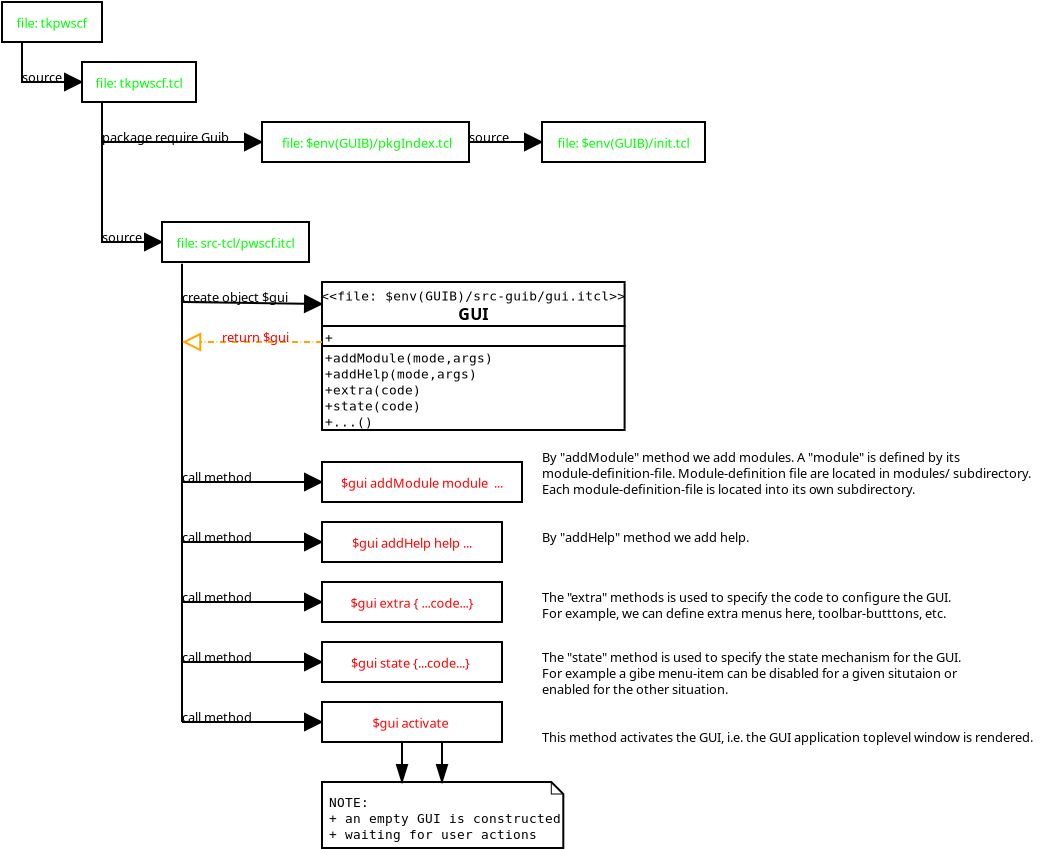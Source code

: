 <?xml version="1.0" encoding="UTF-8"?>
<dia:diagram xmlns:dia="http://www.lysator.liu.se/~alla/dia/"><dia:layer name="Background" visible="true"><dia:object type="Flowchart - Box" version="0" id="O0"><dia:attribute name="obj_pos"><dia:point val="1,1"/></dia:attribute><dia:attribute name="obj_bb"><dia:rectangle val="0.95,0.95;6.05,3.05"/></dia:attribute><dia:attribute name="elem_corner"><dia:point val="1,1"/></dia:attribute><dia:attribute name="elem_width"><dia:real val="5"/></dia:attribute><dia:attribute name="elem_height"><dia:real val="2"/></dia:attribute><dia:attribute name="show_background"><dia:boolean val="true"/></dia:attribute><dia:attribute name="padding"><dia:real val="0.5"/></dia:attribute><dia:attribute name="text"><dia:composite type="text"><dia:attribute name="string"><dia:string>#file: tkpwscf#</dia:string></dia:attribute><dia:attribute name="font"><dia:font family="sans" style="0" name="Courier"/></dia:attribute><dia:attribute name="height"><dia:real val="0.8"/></dia:attribute><dia:attribute name="pos"><dia:point val="3.5,2.3"/></dia:attribute><dia:attribute name="color"><dia:color val="#00ff00"/></dia:attribute><dia:attribute name="alignment"><dia:enum val="1"/></dia:attribute></dia:composite></dia:attribute></dia:object><dia:object type="Flowchart - Box" version="0" id="O1"><dia:attribute name="obj_pos"><dia:point val="5,4"/></dia:attribute><dia:attribute name="obj_bb"><dia:rectangle val="4.95,3.95;10.75,6.05"/></dia:attribute><dia:attribute name="elem_corner"><dia:point val="5,4"/></dia:attribute><dia:attribute name="elem_width"><dia:real val="5.7"/></dia:attribute><dia:attribute name="elem_height"><dia:real val="2"/></dia:attribute><dia:attribute name="show_background"><dia:boolean val="true"/></dia:attribute><dia:attribute name="padding"><dia:real val="0.5"/></dia:attribute><dia:attribute name="text"><dia:composite type="text"><dia:attribute name="string"><dia:string>#file: tkpwscf.tcl#</dia:string></dia:attribute><dia:attribute name="font"><dia:font family="sans" style="0" name="Courier"/></dia:attribute><dia:attribute name="height"><dia:real val="0.8"/></dia:attribute><dia:attribute name="pos"><dia:point val="7.85,5.3"/></dia:attribute><dia:attribute name="color"><dia:color val="#00ff00"/></dia:attribute><dia:attribute name="alignment"><dia:enum val="1"/></dia:attribute></dia:composite></dia:attribute></dia:object><dia:object type="Flowchart - Box" version="0" id="O2"><dia:attribute name="obj_pos"><dia:point val="14,7"/></dia:attribute><dia:attribute name="obj_bb"><dia:rectangle val="13.95,6.95;24.4,9.05"/></dia:attribute><dia:attribute name="elem_corner"><dia:point val="14,7"/></dia:attribute><dia:attribute name="elem_width"><dia:real val="10.35"/></dia:attribute><dia:attribute name="elem_height"><dia:real val="2"/></dia:attribute><dia:attribute name="show_background"><dia:boolean val="true"/></dia:attribute><dia:attribute name="padding"><dia:real val="0.5"/></dia:attribute><dia:attribute name="text"><dia:composite type="text"><dia:attribute name="string"><dia:string># file: $env(GUIB)/pkgIndex.tcl#</dia:string></dia:attribute><dia:attribute name="font"><dia:font family="sans" style="0" name="Courier"/></dia:attribute><dia:attribute name="height"><dia:real val="0.8"/></dia:attribute><dia:attribute name="pos"><dia:point val="19.175,8.3"/></dia:attribute><dia:attribute name="color"><dia:color val="#00ff00"/></dia:attribute><dia:attribute name="alignment"><dia:enum val="1"/></dia:attribute></dia:composite></dia:attribute></dia:object><dia:object type="Standard - Text" version="0" id="O3"><dia:attribute name="obj_pos"><dia:point val="7,21"/></dia:attribute><dia:attribute name="obj_bb"><dia:rectangle val="7,20.3;7,21.3"/></dia:attribute><dia:attribute name="text"><dia:composite type="text"><dia:attribute name="string"><dia:string>##</dia:string></dia:attribute><dia:attribute name="font"><dia:font family="sans" style="0" name="Courier"/></dia:attribute><dia:attribute name="height"><dia:real val="0.8"/></dia:attribute><dia:attribute name="pos"><dia:point val="7,21"/></dia:attribute><dia:attribute name="color"><dia:color val="#000000"/></dia:attribute><dia:attribute name="alignment"><dia:enum val="0"/></dia:attribute></dia:composite></dia:attribute></dia:object><dia:object type="Flowchart - Box" version="0" id="O4"><dia:attribute name="obj_pos"><dia:point val="28,7"/></dia:attribute><dia:attribute name="obj_bb"><dia:rectangle val="27.95,6.95;36.2,9.05"/></dia:attribute><dia:attribute name="elem_corner"><dia:point val="28,7"/></dia:attribute><dia:attribute name="elem_width"><dia:real val="8.15"/></dia:attribute><dia:attribute name="elem_height"><dia:real val="2"/></dia:attribute><dia:attribute name="show_background"><dia:boolean val="true"/></dia:attribute><dia:attribute name="padding"><dia:real val="0.5"/></dia:attribute><dia:attribute name="text"><dia:composite type="text"><dia:attribute name="string"><dia:string>#file: $env(GUIB)/init.tcl#</dia:string></dia:attribute><dia:attribute name="font"><dia:font family="sans" style="0" name="Courier"/></dia:attribute><dia:attribute name="height"><dia:real val="0.8"/></dia:attribute><dia:attribute name="pos"><dia:point val="32.075,8.3"/></dia:attribute><dia:attribute name="color"><dia:color val="#00ff00"/></dia:attribute><dia:attribute name="alignment"><dia:enum val="1"/></dia:attribute></dia:composite></dia:attribute></dia:object><dia:object type="Standard - ZigZagLine" version="0" id="O5"><dia:attribute name="obj_pos"><dia:point val="2,3"/></dia:attribute><dia:attribute name="obj_bb"><dia:rectangle val="1.95,2.95;5.071,5.05"/></dia:attribute><dia:attribute name="orth_points"><dia:point val="2,3"/><dia:point val="2,5"/><dia:point val="5,5"/><dia:point val="5,5"/></dia:attribute><dia:attribute name="orth_orient"><dia:enum val="1"/><dia:enum val="0"/><dia:enum val="1"/></dia:attribute><dia:attribute name="end_arrow"><dia:enum val="3"/></dia:attribute><dia:attribute name="end_arrow_length"><dia:real val="0.8"/></dia:attribute><dia:attribute name="end_arrow_width"><dia:real val="0.8"/></dia:attribute></dia:object><dia:object type="Standard - ZigZagLine" version="0" id="O6"><dia:attribute name="obj_pos"><dia:point val="6,6"/></dia:attribute><dia:attribute name="obj_bb"><dia:rectangle val="5.95,5.95;14.071,8.05"/></dia:attribute><dia:attribute name="orth_points"><dia:point val="6,6"/><dia:point val="6,8"/><dia:point val="14,8"/><dia:point val="14,8"/></dia:attribute><dia:attribute name="orth_orient"><dia:enum val="1"/><dia:enum val="0"/><dia:enum val="1"/></dia:attribute><dia:attribute name="end_arrow"><dia:enum val="3"/></dia:attribute><dia:attribute name="end_arrow_length"><dia:real val="0.8"/></dia:attribute><dia:attribute name="end_arrow_width"><dia:real val="0.8"/></dia:attribute></dia:object><dia:object type="Standard - ZigZagLine" version="0" id="O7"><dia:attribute name="obj_pos"><dia:point val="6,8"/></dia:attribute><dia:attribute name="obj_bb"><dia:rectangle val="5.95,7.95;9.071,13.05"/></dia:attribute><dia:attribute name="orth_points"><dia:point val="6,8"/><dia:point val="6,13"/><dia:point val="9,13"/><dia:point val="9,13"/></dia:attribute><dia:attribute name="orth_orient"><dia:enum val="1"/><dia:enum val="0"/><dia:enum val="1"/></dia:attribute><dia:attribute name="end_arrow"><dia:enum val="3"/></dia:attribute><dia:attribute name="end_arrow_length"><dia:real val="0.8"/></dia:attribute><dia:attribute name="end_arrow_width"><dia:real val="0.8"/></dia:attribute></dia:object><dia:object type="Flowchart - Box" version="0" id="O8"><dia:attribute name="obj_pos"><dia:point val="9,12"/></dia:attribute><dia:attribute name="obj_bb"><dia:rectangle val="8.95,11.95;16.4,14.05"/></dia:attribute><dia:attribute name="elem_corner"><dia:point val="9,12"/></dia:attribute><dia:attribute name="elem_width"><dia:real val="7.35"/></dia:attribute><dia:attribute name="elem_height"><dia:real val="2"/></dia:attribute><dia:attribute name="show_background"><dia:boolean val="true"/></dia:attribute><dia:attribute name="padding"><dia:real val="0.5"/></dia:attribute><dia:attribute name="text"><dia:composite type="text"><dia:attribute name="string"><dia:string>#file: src-tcl/pwscf.itcl#</dia:string></dia:attribute><dia:attribute name="font"><dia:font family="sans" style="0" name="Courier"/></dia:attribute><dia:attribute name="height"><dia:real val="0.8"/></dia:attribute><dia:attribute name="pos"><dia:point val="12.675,13.3"/></dia:attribute><dia:attribute name="color"><dia:color val="#00ff00"/></dia:attribute><dia:attribute name="alignment"><dia:enum val="1"/></dia:attribute></dia:composite></dia:attribute></dia:object><dia:object type="Standard - Text" version="0" id="O9"><dia:attribute name="obj_pos"><dia:point val="2,5"/></dia:attribute><dia:attribute name="obj_bb"><dia:rectangle val="2,4.3;4.1,5.3"/></dia:attribute><dia:attribute name="text"><dia:composite type="text"><dia:attribute name="string"><dia:string>#source#</dia:string></dia:attribute><dia:attribute name="font"><dia:font family="sans" style="0" name="Courier"/></dia:attribute><dia:attribute name="height"><dia:real val="0.8"/></dia:attribute><dia:attribute name="pos"><dia:point val="2,5"/></dia:attribute><dia:attribute name="color"><dia:color val="#000000"/></dia:attribute><dia:attribute name="alignment"><dia:enum val="0"/></dia:attribute></dia:composite></dia:attribute></dia:object><dia:object type="Standard - Text" version="0" id="O10"><dia:attribute name="obj_pos"><dia:point val="24.35,8"/></dia:attribute><dia:attribute name="obj_bb"><dia:rectangle val="24.35,7.3;26.45,8.3"/></dia:attribute><dia:attribute name="text"><dia:composite type="text"><dia:attribute name="string"><dia:string>#source#</dia:string></dia:attribute><dia:attribute name="font"><dia:font family="sans" style="0" name="Courier"/></dia:attribute><dia:attribute name="height"><dia:real val="0.8"/></dia:attribute><dia:attribute name="pos"><dia:point val="24.35,8"/></dia:attribute><dia:attribute name="color"><dia:color val="#000000"/></dia:attribute><dia:attribute name="alignment"><dia:enum val="0"/></dia:attribute></dia:composite></dia:attribute><dia:connections><dia:connection handle="0" to="O2" connection="8"/></dia:connections></dia:object><dia:object type="Standard - Text" version="0" id="O11"><dia:attribute name="obj_pos"><dia:point val="6,8"/></dia:attribute><dia:attribute name="obj_bb"><dia:rectangle val="6,7.3;12.7,8.3"/></dia:attribute><dia:attribute name="text"><dia:composite type="text"><dia:attribute name="string"><dia:string>#package require Guib#</dia:string></dia:attribute><dia:attribute name="font"><dia:font family="sans" style="0" name="Courier"/></dia:attribute><dia:attribute name="height"><dia:real val="0.8"/></dia:attribute><dia:attribute name="pos"><dia:point val="6,8"/></dia:attribute><dia:attribute name="color"><dia:color val="#000000"/></dia:attribute><dia:attribute name="alignment"><dia:enum val="0"/></dia:attribute></dia:composite></dia:attribute></dia:object><dia:object type="Standard - Text" version="0" id="O12"><dia:attribute name="obj_pos"><dia:point val="6,13"/></dia:attribute><dia:attribute name="obj_bb"><dia:rectangle val="6,12.3;8.1,13.3"/></dia:attribute><dia:attribute name="text"><dia:composite type="text"><dia:attribute name="string"><dia:string>#source#</dia:string></dia:attribute><dia:attribute name="font"><dia:font family="sans" style="0" name="Courier"/></dia:attribute><dia:attribute name="height"><dia:real val="0.8"/></dia:attribute><dia:attribute name="pos"><dia:point val="6,13"/></dia:attribute><dia:attribute name="color"><dia:color val="#000000"/></dia:attribute><dia:attribute name="alignment"><dia:enum val="0"/></dia:attribute></dia:composite></dia:attribute></dia:object><dia:object type="Standard - Line" version="0" id="O13"><dia:attribute name="obj_pos"><dia:point val="24.35,8"/></dia:attribute><dia:attribute name="obj_bb"><dia:rectangle val="24.3,7.2;28.05,8.8"/></dia:attribute><dia:attribute name="conn_endpoints"><dia:point val="24.35,8"/><dia:point val="28,8"/></dia:attribute><dia:attribute name="numcp"><dia:int val="1"/></dia:attribute><dia:attribute name="end_arrow"><dia:enum val="3"/></dia:attribute><dia:attribute name="end_arrow_length"><dia:real val="0.8"/></dia:attribute><dia:attribute name="end_arrow_width"><dia:real val="0.8"/></dia:attribute><dia:connections><dia:connection handle="0" to="O2" connection="8"/><dia:connection handle="1" to="O4" connection="7"/></dia:connections></dia:object><dia:object type="UML - Class" version="0" id="O14"><dia:attribute name="obj_pos"><dia:point val="17,15"/></dia:attribute><dia:attribute name="obj_bb"><dia:rectangle val="16.95,14.95;30.95,22.45"/></dia:attribute><dia:attribute name="elem_corner"><dia:point val="17,15"/></dia:attribute><dia:attribute name="elem_width"><dia:real val="13.9"/></dia:attribute><dia:attribute name="elem_height"><dia:real val="7.4"/></dia:attribute><dia:attribute name="name"><dia:string>#GUI#</dia:string></dia:attribute><dia:attribute name="stereotype"><dia:string>#file: $env(GUIB)/src-guib/gui.itcl#</dia:string></dia:attribute><dia:attribute name="comment"><dia:string>##</dia:string></dia:attribute><dia:attribute name="abstract"><dia:boolean val="false"/></dia:attribute><dia:attribute name="suppress_attributes"><dia:boolean val="false"/></dia:attribute><dia:attribute name="suppress_operations"><dia:boolean val="false"/></dia:attribute><dia:attribute name="visible_attributes"><dia:boolean val="true"/></dia:attribute><dia:attribute name="visible_operations"><dia:boolean val="true"/></dia:attribute><dia:attribute name="visible_comments"><dia:boolean val="false"/></dia:attribute><dia:attribute name="foreground_color"><dia:color val="#000000"/></dia:attribute><dia:attribute name="background_color"><dia:color val="#ffffff"/></dia:attribute><dia:attribute name="normal_font"><dia:font family="monospace" style="0" name="Courier"/></dia:attribute><dia:attribute name="abstract_font"><dia:font family="monospace" style="88" name="Courier"/></dia:attribute><dia:attribute name="polymorphic_font"><dia:font family="monospace" style="8" name="Courier"/></dia:attribute><dia:attribute name="classname_font"><dia:font family="sans" style="80" name="Courier"/></dia:attribute><dia:attribute name="abstract_classname_font"><dia:font family="sans" style="88" name="Courier"/></dia:attribute><dia:attribute name="comment_font"><dia:font family="sans" style="8" name="Courier"/></dia:attribute><dia:attribute name="font_height"><dia:real val="0.8"/></dia:attribute><dia:attribute name="polymorphic_font_height"><dia:real val="0.8"/></dia:attribute><dia:attribute name="abstract_font_height"><dia:real val="0.8"/></dia:attribute><dia:attribute name="classname_font_height"><dia:real val="1"/></dia:attribute><dia:attribute name="abstract_classname_font_height"><dia:real val="1"/></dia:attribute><dia:attribute name="comment_font_height"><dia:real val="1"/></dia:attribute><dia:attribute name="attributes"><dia:composite type="umlattribute"><dia:attribute name="name"><dia:string>##</dia:string></dia:attribute><dia:attribute name="type"><dia:string>##</dia:string></dia:attribute><dia:attribute name="value"><dia:string>##</dia:string></dia:attribute><dia:attribute name="comment"><dia:string>##</dia:string></dia:attribute><dia:attribute name="visibility"><dia:enum val="0"/></dia:attribute><dia:attribute name="abstract"><dia:boolean val="false"/></dia:attribute><dia:attribute name="class_scope"><dia:boolean val="false"/></dia:attribute></dia:composite></dia:attribute><dia:attribute name="operations"><dia:composite type="umloperation"><dia:attribute name="name"><dia:string>#addModule#</dia:string></dia:attribute><dia:attribute name="stereotype"><dia:string>##</dia:string></dia:attribute><dia:attribute name="type"><dia:string>##</dia:string></dia:attribute><dia:attribute name="visibility"><dia:enum val="0"/></dia:attribute><dia:attribute name="comment"><dia:string>##</dia:string></dia:attribute><dia:attribute name="abstract"><dia:boolean val="false"/></dia:attribute><dia:attribute name="inheritance_type"><dia:enum val="2"/></dia:attribute><dia:attribute name="query"><dia:boolean val="false"/></dia:attribute><dia:attribute name="class_scope"><dia:boolean val="false"/></dia:attribute><dia:attribute name="parameters"><dia:composite type="umlparameter"><dia:attribute name="name"><dia:string>#mode#</dia:string></dia:attribute><dia:attribute name="type"><dia:string>##</dia:string></dia:attribute><dia:attribute name="value"><dia:string>##</dia:string></dia:attribute><dia:attribute name="comment"><dia:string>##</dia:string></dia:attribute><dia:attribute name="kind"><dia:enum val="0"/></dia:attribute></dia:composite><dia:composite type="umlparameter"><dia:attribute name="name"><dia:string>#args#</dia:string></dia:attribute><dia:attribute name="type"><dia:string>##</dia:string></dia:attribute><dia:attribute name="value"><dia:string>##</dia:string></dia:attribute><dia:attribute name="comment"><dia:string>##</dia:string></dia:attribute><dia:attribute name="kind"><dia:enum val="0"/></dia:attribute></dia:composite></dia:attribute></dia:composite><dia:composite type="umloperation"><dia:attribute name="name"><dia:string>#addHelp#</dia:string></dia:attribute><dia:attribute name="stereotype"><dia:string>##</dia:string></dia:attribute><dia:attribute name="type"><dia:string>##</dia:string></dia:attribute><dia:attribute name="visibility"><dia:enum val="0"/></dia:attribute><dia:attribute name="comment"><dia:string>##</dia:string></dia:attribute><dia:attribute name="abstract"><dia:boolean val="false"/></dia:attribute><dia:attribute name="inheritance_type"><dia:enum val="2"/></dia:attribute><dia:attribute name="query"><dia:boolean val="false"/></dia:attribute><dia:attribute name="class_scope"><dia:boolean val="false"/></dia:attribute><dia:attribute name="parameters"><dia:composite type="umlparameter"><dia:attribute name="name"><dia:string>#mode#</dia:string></dia:attribute><dia:attribute name="type"><dia:string>##</dia:string></dia:attribute><dia:attribute name="value"><dia:string>##</dia:string></dia:attribute><dia:attribute name="comment"><dia:string>##</dia:string></dia:attribute><dia:attribute name="kind"><dia:enum val="0"/></dia:attribute></dia:composite><dia:composite type="umlparameter"><dia:attribute name="name"><dia:string>#args#</dia:string></dia:attribute><dia:attribute name="type"><dia:string>##</dia:string></dia:attribute><dia:attribute name="value"><dia:string>##</dia:string></dia:attribute><dia:attribute name="comment"><dia:string>##</dia:string></dia:attribute><dia:attribute name="kind"><dia:enum val="0"/></dia:attribute></dia:composite></dia:attribute></dia:composite><dia:composite type="umloperation"><dia:attribute name="name"><dia:string>#extra#</dia:string></dia:attribute><dia:attribute name="stereotype"><dia:string>##</dia:string></dia:attribute><dia:attribute name="type"><dia:string>##</dia:string></dia:attribute><dia:attribute name="visibility"><dia:enum val="0"/></dia:attribute><dia:attribute name="comment"><dia:string>##</dia:string></dia:attribute><dia:attribute name="abstract"><dia:boolean val="false"/></dia:attribute><dia:attribute name="inheritance_type"><dia:enum val="2"/></dia:attribute><dia:attribute name="query"><dia:boolean val="false"/></dia:attribute><dia:attribute name="class_scope"><dia:boolean val="false"/></dia:attribute><dia:attribute name="parameters"><dia:composite type="umlparameter"><dia:attribute name="name"><dia:string>#code#</dia:string></dia:attribute><dia:attribute name="type"><dia:string>##</dia:string></dia:attribute><dia:attribute name="value"><dia:string>##</dia:string></dia:attribute><dia:attribute name="comment"><dia:string>##</dia:string></dia:attribute><dia:attribute name="kind"><dia:enum val="0"/></dia:attribute></dia:composite></dia:attribute></dia:composite><dia:composite type="umloperation"><dia:attribute name="name"><dia:string>#state#</dia:string></dia:attribute><dia:attribute name="stereotype"><dia:string>##</dia:string></dia:attribute><dia:attribute name="type"><dia:string>##</dia:string></dia:attribute><dia:attribute name="visibility"><dia:enum val="0"/></dia:attribute><dia:attribute name="comment"><dia:string>##</dia:string></dia:attribute><dia:attribute name="abstract"><dia:boolean val="false"/></dia:attribute><dia:attribute name="inheritance_type"><dia:enum val="2"/></dia:attribute><dia:attribute name="query"><dia:boolean val="false"/></dia:attribute><dia:attribute name="class_scope"><dia:boolean val="false"/></dia:attribute><dia:attribute name="parameters"><dia:composite type="umlparameter"><dia:attribute name="name"><dia:string>#code#</dia:string></dia:attribute><dia:attribute name="type"><dia:string>##</dia:string></dia:attribute><dia:attribute name="value"><dia:string>##</dia:string></dia:attribute><dia:attribute name="comment"><dia:string>##</dia:string></dia:attribute><dia:attribute name="kind"><dia:enum val="0"/></dia:attribute></dia:composite></dia:attribute></dia:composite><dia:composite type="umloperation"><dia:attribute name="name"><dia:string>#...#</dia:string></dia:attribute><dia:attribute name="stereotype"><dia:string>##</dia:string></dia:attribute><dia:attribute name="type"><dia:string>##</dia:string></dia:attribute><dia:attribute name="visibility"><dia:enum val="0"/></dia:attribute><dia:attribute name="comment"><dia:string>##</dia:string></dia:attribute><dia:attribute name="abstract"><dia:boolean val="false"/></dia:attribute><dia:attribute name="inheritance_type"><dia:enum val="2"/></dia:attribute><dia:attribute name="query"><dia:boolean val="false"/></dia:attribute><dia:attribute name="class_scope"><dia:boolean val="false"/></dia:attribute><dia:attribute name="parameters"/></dia:composite></dia:attribute><dia:attribute name="template"><dia:boolean val="false"/></dia:attribute><dia:attribute name="templates"/></dia:object><dia:object type="Standard - Text" version="0" id="O15"><dia:attribute name="obj_pos"><dia:point val="10,16"/></dia:attribute><dia:attribute name="obj_bb"><dia:rectangle val="10,15.3;15.7,16.3"/></dia:attribute><dia:attribute name="text"><dia:composite type="text"><dia:attribute name="string"><dia:string>#create object $gui#</dia:string></dia:attribute><dia:attribute name="font"><dia:font family="sans" style="0" name="Courier"/></dia:attribute><dia:attribute name="height"><dia:real val="0.8"/></dia:attribute><dia:attribute name="pos"><dia:point val="10,16"/></dia:attribute><dia:attribute name="color"><dia:color val="#000000"/></dia:attribute><dia:attribute name="alignment"><dia:enum val="0"/></dia:attribute></dia:composite></dia:attribute></dia:object><dia:object type="Standard - Text" version="0" id="O16"><dia:attribute name="obj_pos"><dia:point val="10,25"/></dia:attribute><dia:attribute name="obj_bb"><dia:rectangle val="10,24.3;13.6,25.3"/></dia:attribute><dia:attribute name="text"><dia:composite type="text"><dia:attribute name="string"><dia:string>#call method#</dia:string></dia:attribute><dia:attribute name="font"><dia:font family="sans" style="0" name="Courier"/></dia:attribute><dia:attribute name="height"><dia:real val="0.8"/></dia:attribute><dia:attribute name="pos"><dia:point val="10,25"/></dia:attribute><dia:attribute name="color"><dia:color val="#000000"/></dia:attribute><dia:attribute name="alignment"><dia:enum val="0"/></dia:attribute></dia:composite></dia:attribute></dia:object><dia:object type="Standard - Line" version="0" id="O17"><dia:attribute name="obj_pos"><dia:point val="10,14.086"/></dia:attribute><dia:attribute name="obj_bb"><dia:rectangle val="9.95,14.036;10.05,37.05"/></dia:attribute><dia:attribute name="conn_endpoints"><dia:point val="10,14.086"/><dia:point val="10,37"/></dia:attribute><dia:attribute name="numcp"><dia:int val="1"/></dia:attribute></dia:object><dia:object type="Standard - Line" version="0" id="O18"><dia:attribute name="obj_pos"><dia:point val="10,16"/></dia:attribute><dia:attribute name="obj_bb"><dia:rectangle val="9.949,15.299;17.061,16.901"/></dia:attribute><dia:attribute name="conn_endpoints"><dia:point val="10,16"/><dia:point val="17,16.1"/></dia:attribute><dia:attribute name="numcp"><dia:int val="1"/></dia:attribute><dia:attribute name="end_arrow"><dia:enum val="3"/></dia:attribute><dia:attribute name="end_arrow_length"><dia:real val="0.8"/></dia:attribute><dia:attribute name="end_arrow_width"><dia:real val="0.8"/></dia:attribute><dia:connections><dia:connection handle="1" to="O14" connection="3"/></dia:connections></dia:object><dia:object type="Standard - Line" version="0" id="O19"><dia:attribute name="obj_pos"><dia:point val="17,18"/></dia:attribute><dia:attribute name="obj_bb"><dia:rectangle val="9.95,17.2;17.05,18.8"/></dia:attribute><dia:attribute name="conn_endpoints"><dia:point val="17,18"/><dia:point val="10,18"/></dia:attribute><dia:attribute name="numcp"><dia:int val="1"/></dia:attribute><dia:attribute name="line_color"><dia:color val="#ffa500"/></dia:attribute><dia:attribute name="line_style"><dia:enum val="2"/></dia:attribute><dia:attribute name="end_arrow"><dia:enum val="12"/></dia:attribute><dia:attribute name="end_arrow_length"><dia:real val="0.8"/></dia:attribute><dia:attribute name="end_arrow_width"><dia:real val="0.8"/></dia:attribute><dia:attribute name="dashlength"><dia:real val="0.3"/></dia:attribute></dia:object><dia:object type="Standard - Text" version="0" id="O20"><dia:attribute name="obj_pos"><dia:point val="12,18"/></dia:attribute><dia:attribute name="obj_bb"><dia:rectangle val="12,17.3;15.5,18.3"/></dia:attribute><dia:attribute name="text"><dia:composite type="text"><dia:attribute name="string"><dia:string>#return $gui#</dia:string></dia:attribute><dia:attribute name="font"><dia:font family="sans" style="0" name="Courier"/></dia:attribute><dia:attribute name="height"><dia:real val="0.8"/></dia:attribute><dia:attribute name="pos"><dia:point val="12,18"/></dia:attribute><dia:attribute name="color"><dia:color val="#ff0000"/></dia:attribute><dia:attribute name="alignment"><dia:enum val="0"/></dia:attribute></dia:composite></dia:attribute></dia:object><dia:object type="Standard - Line" version="0" id="O21"><dia:attribute name="obj_pos"><dia:point val="10,25"/></dia:attribute><dia:attribute name="obj_bb"><dia:rectangle val="9.95,24.2;17.05,25.8"/></dia:attribute><dia:attribute name="conn_endpoints"><dia:point val="10,25"/><dia:point val="17,25"/></dia:attribute><dia:attribute name="numcp"><dia:int val="1"/></dia:attribute><dia:attribute name="end_arrow"><dia:enum val="3"/></dia:attribute><dia:attribute name="end_arrow_length"><dia:real val="0.8"/></dia:attribute><dia:attribute name="end_arrow_width"><dia:real val="0.8"/></dia:attribute><dia:connections><dia:connection handle="1" to="O22" connection="7"/></dia:connections></dia:object><dia:object type="Flowchart - Box" version="0" id="O22"><dia:attribute name="obj_pos"><dia:point val="17,24"/></dia:attribute><dia:attribute name="obj_bb"><dia:rectangle val="16.95,23.95;27.05,26.05"/></dia:attribute><dia:attribute name="elem_corner"><dia:point val="17,24"/></dia:attribute><dia:attribute name="elem_width"><dia:real val="10"/></dia:attribute><dia:attribute name="elem_height"><dia:real val="2"/></dia:attribute><dia:attribute name="show_background"><dia:boolean val="true"/></dia:attribute><dia:attribute name="padding"><dia:real val="0.5"/></dia:attribute><dia:attribute name="text"><dia:composite type="text"><dia:attribute name="string"><dia:string>#$gui addModule module  ...#</dia:string></dia:attribute><dia:attribute name="font"><dia:font family="sans" style="0" name="Courier"/></dia:attribute><dia:attribute name="height"><dia:real val="0.8"/></dia:attribute><dia:attribute name="pos"><dia:point val="22,25.3"/></dia:attribute><dia:attribute name="color"><dia:color val="#ff0000"/></dia:attribute><dia:attribute name="alignment"><dia:enum val="1"/></dia:attribute></dia:composite></dia:attribute></dia:object><dia:object type="Standard - Line" version="0" id="O23"><dia:attribute name="obj_pos"><dia:point val="10,28"/></dia:attribute><dia:attribute name="obj_bb"><dia:rectangle val="9.95,27.2;17.05,28.8"/></dia:attribute><dia:attribute name="conn_endpoints"><dia:point val="10,28"/><dia:point val="17,28"/></dia:attribute><dia:attribute name="numcp"><dia:int val="1"/></dia:attribute><dia:attribute name="end_arrow"><dia:enum val="3"/></dia:attribute><dia:attribute name="end_arrow_length"><dia:real val="0.8"/></dia:attribute><dia:attribute name="end_arrow_width"><dia:real val="0.8"/></dia:attribute><dia:connections><dia:connection handle="1" to="O24" connection="7"/></dia:connections></dia:object><dia:object type="Flowchart - Box" version="0" id="O24"><dia:attribute name="obj_pos"><dia:point val="17,27"/></dia:attribute><dia:attribute name="obj_bb"><dia:rectangle val="16.95,26.95;26.05,29.05"/></dia:attribute><dia:attribute name="elem_corner"><dia:point val="17,27"/></dia:attribute><dia:attribute name="elem_width"><dia:real val="9"/></dia:attribute><dia:attribute name="elem_height"><dia:real val="2"/></dia:attribute><dia:attribute name="show_background"><dia:boolean val="true"/></dia:attribute><dia:attribute name="padding"><dia:real val="0.5"/></dia:attribute><dia:attribute name="text"><dia:composite type="text"><dia:attribute name="string"><dia:string>#$gui addHelp help ...#</dia:string></dia:attribute><dia:attribute name="font"><dia:font family="sans" style="0" name="Courier"/></dia:attribute><dia:attribute name="height"><dia:real val="0.8"/></dia:attribute><dia:attribute name="pos"><dia:point val="21.5,28.3"/></dia:attribute><dia:attribute name="color"><dia:color val="#ff0000"/></dia:attribute><dia:attribute name="alignment"><dia:enum val="1"/></dia:attribute></dia:composite></dia:attribute></dia:object><dia:object type="Standard - Line" version="0" id="O25"><dia:attribute name="obj_pos"><dia:point val="10,31"/></dia:attribute><dia:attribute name="obj_bb"><dia:rectangle val="9.95,30.2;17.05,31.8"/></dia:attribute><dia:attribute name="conn_endpoints"><dia:point val="10,31"/><dia:point val="17,31"/></dia:attribute><dia:attribute name="numcp"><dia:int val="1"/></dia:attribute><dia:attribute name="end_arrow"><dia:enum val="3"/></dia:attribute><dia:attribute name="end_arrow_length"><dia:real val="0.8"/></dia:attribute><dia:attribute name="end_arrow_width"><dia:real val="0.8"/></dia:attribute><dia:connections><dia:connection handle="1" to="O26" connection="7"/></dia:connections></dia:object><dia:object type="Flowchart - Box" version="0" id="O26"><dia:attribute name="obj_pos"><dia:point val="17,30"/></dia:attribute><dia:attribute name="obj_bb"><dia:rectangle val="16.95,29.95;26.05,32.05"/></dia:attribute><dia:attribute name="elem_corner"><dia:point val="17,30"/></dia:attribute><dia:attribute name="elem_width"><dia:real val="9"/></dia:attribute><dia:attribute name="elem_height"><dia:real val="2"/></dia:attribute><dia:attribute name="show_background"><dia:boolean val="true"/></dia:attribute><dia:attribute name="padding"><dia:real val="0.5"/></dia:attribute><dia:attribute name="text"><dia:composite type="text"><dia:attribute name="string"><dia:string>#$gui extra { ...code...}#</dia:string></dia:attribute><dia:attribute name="font"><dia:font family="sans" style="0" name="Courier"/></dia:attribute><dia:attribute name="height"><dia:real val="0.8"/></dia:attribute><dia:attribute name="pos"><dia:point val="21.5,31.3"/></dia:attribute><dia:attribute name="color"><dia:color val="#ff0000"/></dia:attribute><dia:attribute name="alignment"><dia:enum val="1"/></dia:attribute></dia:composite></dia:attribute></dia:object><dia:object type="Standard - Line" version="0" id="O27"><dia:attribute name="obj_pos"><dia:point val="10,34"/></dia:attribute><dia:attribute name="obj_bb"><dia:rectangle val="9.95,33.2;17.05,34.8"/></dia:attribute><dia:attribute name="conn_endpoints"><dia:point val="10,34"/><dia:point val="17,34"/></dia:attribute><dia:attribute name="numcp"><dia:int val="1"/></dia:attribute><dia:attribute name="end_arrow"><dia:enum val="3"/></dia:attribute><dia:attribute name="end_arrow_length"><dia:real val="0.8"/></dia:attribute><dia:attribute name="end_arrow_width"><dia:real val="0.8"/></dia:attribute><dia:connections><dia:connection handle="1" to="O28" connection="7"/></dia:connections></dia:object><dia:object type="Flowchart - Box" version="0" id="O28"><dia:attribute name="obj_pos"><dia:point val="17,33"/></dia:attribute><dia:attribute name="obj_bb"><dia:rectangle val="16.95,32.95;26.05,35.05"/></dia:attribute><dia:attribute name="elem_corner"><dia:point val="17,33"/></dia:attribute><dia:attribute name="elem_width"><dia:real val="9"/></dia:attribute><dia:attribute name="elem_height"><dia:real val="2"/></dia:attribute><dia:attribute name="show_background"><dia:boolean val="true"/></dia:attribute><dia:attribute name="padding"><dia:real val="0.5"/></dia:attribute><dia:attribute name="text"><dia:composite type="text"><dia:attribute name="string"><dia:string>#$gui state {...code...} #</dia:string></dia:attribute><dia:attribute name="font"><dia:font family="sans" style="0" name="Courier"/></dia:attribute><dia:attribute name="height"><dia:real val="0.8"/></dia:attribute><dia:attribute name="pos"><dia:point val="21.5,34.3"/></dia:attribute><dia:attribute name="color"><dia:color val="#ff0000"/></dia:attribute><dia:attribute name="alignment"><dia:enum val="1"/></dia:attribute></dia:composite></dia:attribute></dia:object><dia:object type="Standard - Text" version="0" id="O29"><dia:attribute name="obj_pos"><dia:point val="10,28"/></dia:attribute><dia:attribute name="obj_bb"><dia:rectangle val="10,27.3;13.6,28.3"/></dia:attribute><dia:attribute name="text"><dia:composite type="text"><dia:attribute name="string"><dia:string>#call method#</dia:string></dia:attribute><dia:attribute name="font"><dia:font family="sans" style="0" name="Courier"/></dia:attribute><dia:attribute name="height"><dia:real val="0.8"/></dia:attribute><dia:attribute name="pos"><dia:point val="10,28"/></dia:attribute><dia:attribute name="color"><dia:color val="#000000"/></dia:attribute><dia:attribute name="alignment"><dia:enum val="0"/></dia:attribute></dia:composite></dia:attribute></dia:object><dia:object type="Standard - Text" version="0" id="O30"><dia:attribute name="obj_pos"><dia:point val="10,31"/></dia:attribute><dia:attribute name="obj_bb"><dia:rectangle val="10,30.3;13.6,31.3"/></dia:attribute><dia:attribute name="text"><dia:composite type="text"><dia:attribute name="string"><dia:string>#call method#</dia:string></dia:attribute><dia:attribute name="font"><dia:font family="sans" style="0" name="Courier"/></dia:attribute><dia:attribute name="height"><dia:real val="0.8"/></dia:attribute><dia:attribute name="pos"><dia:point val="10,31"/></dia:attribute><dia:attribute name="color"><dia:color val="#000000"/></dia:attribute><dia:attribute name="alignment"><dia:enum val="0"/></dia:attribute></dia:composite></dia:attribute></dia:object><dia:object type="Standard - Text" version="0" id="O31"><dia:attribute name="obj_pos"><dia:point val="10,34"/></dia:attribute><dia:attribute name="obj_bb"><dia:rectangle val="10,33.3;13.6,34.3"/></dia:attribute><dia:attribute name="text"><dia:composite type="text"><dia:attribute name="string"><dia:string>#call method#</dia:string></dia:attribute><dia:attribute name="font"><dia:font family="sans" style="0" name="Courier"/></dia:attribute><dia:attribute name="height"><dia:real val="0.8"/></dia:attribute><dia:attribute name="pos"><dia:point val="10,34"/></dia:attribute><dia:attribute name="color"><dia:color val="#000000"/></dia:attribute><dia:attribute name="alignment"><dia:enum val="0"/></dia:attribute></dia:composite></dia:attribute></dia:object><dia:object type="Standard - Line" version="0" id="O32"><dia:attribute name="obj_pos"><dia:point val="10,37"/></dia:attribute><dia:attribute name="obj_bb"><dia:rectangle val="9.95,36.2;17.05,37.8"/></dia:attribute><dia:attribute name="conn_endpoints"><dia:point val="10,37"/><dia:point val="17,37"/></dia:attribute><dia:attribute name="numcp"><dia:int val="1"/></dia:attribute><dia:attribute name="end_arrow"><dia:enum val="3"/></dia:attribute><dia:attribute name="end_arrow_length"><dia:real val="0.8"/></dia:attribute><dia:attribute name="end_arrow_width"><dia:real val="0.8"/></dia:attribute></dia:object><dia:object type="Standard - Text" version="0" id="O33"><dia:attribute name="obj_pos"><dia:point val="10,37"/></dia:attribute><dia:attribute name="obj_bb"><dia:rectangle val="10,36.3;13.6,37.3"/></dia:attribute><dia:attribute name="text"><dia:composite type="text"><dia:attribute name="string"><dia:string>#call method#</dia:string></dia:attribute><dia:attribute name="font"><dia:font family="sans" style="0" name="Courier"/></dia:attribute><dia:attribute name="height"><dia:real val="0.8"/></dia:attribute><dia:attribute name="pos"><dia:point val="10,37"/></dia:attribute><dia:attribute name="color"><dia:color val="#000000"/></dia:attribute><dia:attribute name="alignment"><dia:enum val="0"/></dia:attribute></dia:composite></dia:attribute></dia:object><dia:object type="Flowchart - Box" version="0" id="O34"><dia:attribute name="obj_pos"><dia:point val="17,36"/></dia:attribute><dia:attribute name="obj_bb"><dia:rectangle val="16.95,35.95;26.05,38.05"/></dia:attribute><dia:attribute name="elem_corner"><dia:point val="17,36"/></dia:attribute><dia:attribute name="elem_width"><dia:real val="9"/></dia:attribute><dia:attribute name="elem_height"><dia:real val="2"/></dia:attribute><dia:attribute name="show_background"><dia:boolean val="true"/></dia:attribute><dia:attribute name="padding"><dia:real val="0.5"/></dia:attribute><dia:attribute name="text"><dia:composite type="text"><dia:attribute name="string"><dia:string>#$gui activate #</dia:string></dia:attribute><dia:attribute name="font"><dia:font family="sans" style="0" name="Courier"/></dia:attribute><dia:attribute name="height"><dia:real val="0.8"/></dia:attribute><dia:attribute name="pos"><dia:point val="21.5,37.3"/></dia:attribute><dia:attribute name="color"><dia:color val="#ff0000"/></dia:attribute><dia:attribute name="alignment"><dia:enum val="1"/></dia:attribute></dia:composite></dia:attribute></dia:object><dia:object type="UML - Note" version="0" id="O35"><dia:attribute name="obj_pos"><dia:point val="17,40"/></dia:attribute><dia:attribute name="obj_bb"><dia:rectangle val="16.95,39.95;28.1,43.35"/></dia:attribute><dia:attribute name="elem_corner"><dia:point val="17,40"/></dia:attribute><dia:attribute name="elem_width"><dia:real val="11.05"/></dia:attribute><dia:attribute name="elem_height"><dia:real val="3.3"/></dia:attribute><dia:attribute name="text"><dia:composite type="text"><dia:attribute name="string"><dia:string>#NOTE: 
+ an empty GUI is constructed
+ waiting for user actions#</dia:string></dia:attribute><dia:attribute name="font"><dia:font family="monospace" style="0" name="Courier"/></dia:attribute><dia:attribute name="height"><dia:real val="0.8"/></dia:attribute><dia:attribute name="pos"><dia:point val="17.35,41.25"/></dia:attribute><dia:attribute name="color"><dia:color val="#000000"/></dia:attribute><dia:attribute name="alignment"><dia:enum val="0"/></dia:attribute></dia:composite></dia:attribute></dia:object><dia:object type="UML - Message" version="0" id="O36"><dia:attribute name="obj_pos"><dia:point val="21,38"/></dia:attribute><dia:attribute name="obj_bb"><dia:rectangle val="20.6,37.95;21.4,40.05"/></dia:attribute><dia:attribute name="conn_endpoints"><dia:point val="21,38"/><dia:point val="21,40"/></dia:attribute><dia:attribute name="text"><dia:string>##</dia:string></dia:attribute><dia:attribute name="type"><dia:enum val="0"/></dia:attribute><dia:attribute name="text_pos"><dia:point val="21,39"/></dia:attribute></dia:object><dia:object type="UML - Message" version="0" id="O37"><dia:attribute name="obj_pos"><dia:point val="23,38"/></dia:attribute><dia:attribute name="obj_bb"><dia:rectangle val="22.6,37.95;23.913,40.05"/></dia:attribute><dia:attribute name="conn_endpoints"><dia:point val="23,38"/><dia:point val="23,40"/></dia:attribute><dia:attribute name="text"><dia:string>##</dia:string></dia:attribute><dia:attribute name="type"><dia:enum val="0"/></dia:attribute><dia:attribute name="text_pos"><dia:point val="23.913,39"/></dia:attribute></dia:object><dia:object type="Standard - Text" version="0" id="O38"><dia:attribute name="obj_pos"><dia:point val="28,24"/></dia:attribute><dia:attribute name="obj_bb"><dia:rectangle val="28,23.3;53.35,25.9"/></dia:attribute><dia:attribute name="text"><dia:composite type="text"><dia:attribute name="string"><dia:string>#By &quot;addModule&quot; method we add modules. A &quot;module&quot; is defined by its
module-definition-file. Module-definition file are located in modules/ subdirectory.
Each module-definition-file is located into its own subdirectory. #</dia:string></dia:attribute><dia:attribute name="font"><dia:font family="sans" style="0" name="Courier"/></dia:attribute><dia:attribute name="height"><dia:real val="0.8"/></dia:attribute><dia:attribute name="pos"><dia:point val="28,24"/></dia:attribute><dia:attribute name="color"><dia:color val="#000000"/></dia:attribute><dia:attribute name="alignment"><dia:enum val="0"/></dia:attribute></dia:composite></dia:attribute></dia:object><dia:object type="Standard - Text" version="0" id="O39"><dia:attribute name="obj_pos"><dia:point val="28,28"/></dia:attribute><dia:attribute name="obj_bb"><dia:rectangle val="28,27.3;39.25,28.3"/></dia:attribute><dia:attribute name="text"><dia:composite type="text"><dia:attribute name="string"><dia:string>#By &quot;addHelp&quot; method we add help. #</dia:string></dia:attribute><dia:attribute name="font"><dia:font family="sans" style="0" name="Courier"/></dia:attribute><dia:attribute name="height"><dia:real val="0.8"/></dia:attribute><dia:attribute name="pos"><dia:point val="28,28"/></dia:attribute><dia:attribute name="color"><dia:color val="#000000"/></dia:attribute><dia:attribute name="alignment"><dia:enum val="0"/></dia:attribute></dia:composite></dia:attribute></dia:object><dia:object type="Standard - Text" version="0" id="O40"><dia:attribute name="obj_pos"><dia:point val="28,31"/></dia:attribute><dia:attribute name="obj_bb"><dia:rectangle val="28,30.3;49.9,32.1"/></dia:attribute><dia:attribute name="text"><dia:composite type="text"><dia:attribute name="string"><dia:string>#The &quot;extra&quot; methods is used to specify the code to configure the GUI.
For example, we can define extra menus here, toolbar-butttons, etc.#</dia:string></dia:attribute><dia:attribute name="font"><dia:font family="sans" style="0" name="Courier"/></dia:attribute><dia:attribute name="height"><dia:real val="0.8"/></dia:attribute><dia:attribute name="pos"><dia:point val="28,31"/></dia:attribute><dia:attribute name="color"><dia:color val="#000000"/></dia:attribute><dia:attribute name="alignment"><dia:enum val="0"/></dia:attribute></dia:composite></dia:attribute></dia:object><dia:object type="Standard - Text" version="0" id="O41"><dia:attribute name="obj_pos"><dia:point val="28,34"/></dia:attribute><dia:attribute name="obj_bb"><dia:rectangle val="28,33.3;50.5,35.9"/></dia:attribute><dia:attribute name="text"><dia:composite type="text"><dia:attribute name="string"><dia:string>#The &quot;state&quot; method is used to specify the state mechanism for the GUI.
For example a gibe menu-item can be disabled for a given situtaion or 
enabled for the other situation.#</dia:string></dia:attribute><dia:attribute name="font"><dia:font family="sans" style="0" name="Courier"/></dia:attribute><dia:attribute name="height"><dia:real val="0.8"/></dia:attribute><dia:attribute name="pos"><dia:point val="28,34"/></dia:attribute><dia:attribute name="color"><dia:color val="#000000"/></dia:attribute><dia:attribute name="alignment"><dia:enum val="0"/></dia:attribute></dia:composite></dia:attribute></dia:object><dia:object type="Standard - Text" version="0" id="O42"><dia:attribute name="obj_pos"><dia:point val="28,38"/></dia:attribute><dia:attribute name="obj_bb"><dia:rectangle val="28,37.3;54.4,38.3"/></dia:attribute><dia:attribute name="text"><dia:composite type="text"><dia:attribute name="string"><dia:string>#This method activates the GUI, i.e. the GUI application toplevel window is rendered.#</dia:string></dia:attribute><dia:attribute name="font"><dia:font family="sans" style="0" name="Courier"/></dia:attribute><dia:attribute name="height"><dia:real val="0.8"/></dia:attribute><dia:attribute name="pos"><dia:point val="28,38"/></dia:attribute><dia:attribute name="color"><dia:color val="#000000"/></dia:attribute><dia:attribute name="alignment"><dia:enum val="0"/></dia:attribute></dia:composite></dia:attribute></dia:object></dia:layer></dia:diagram>
